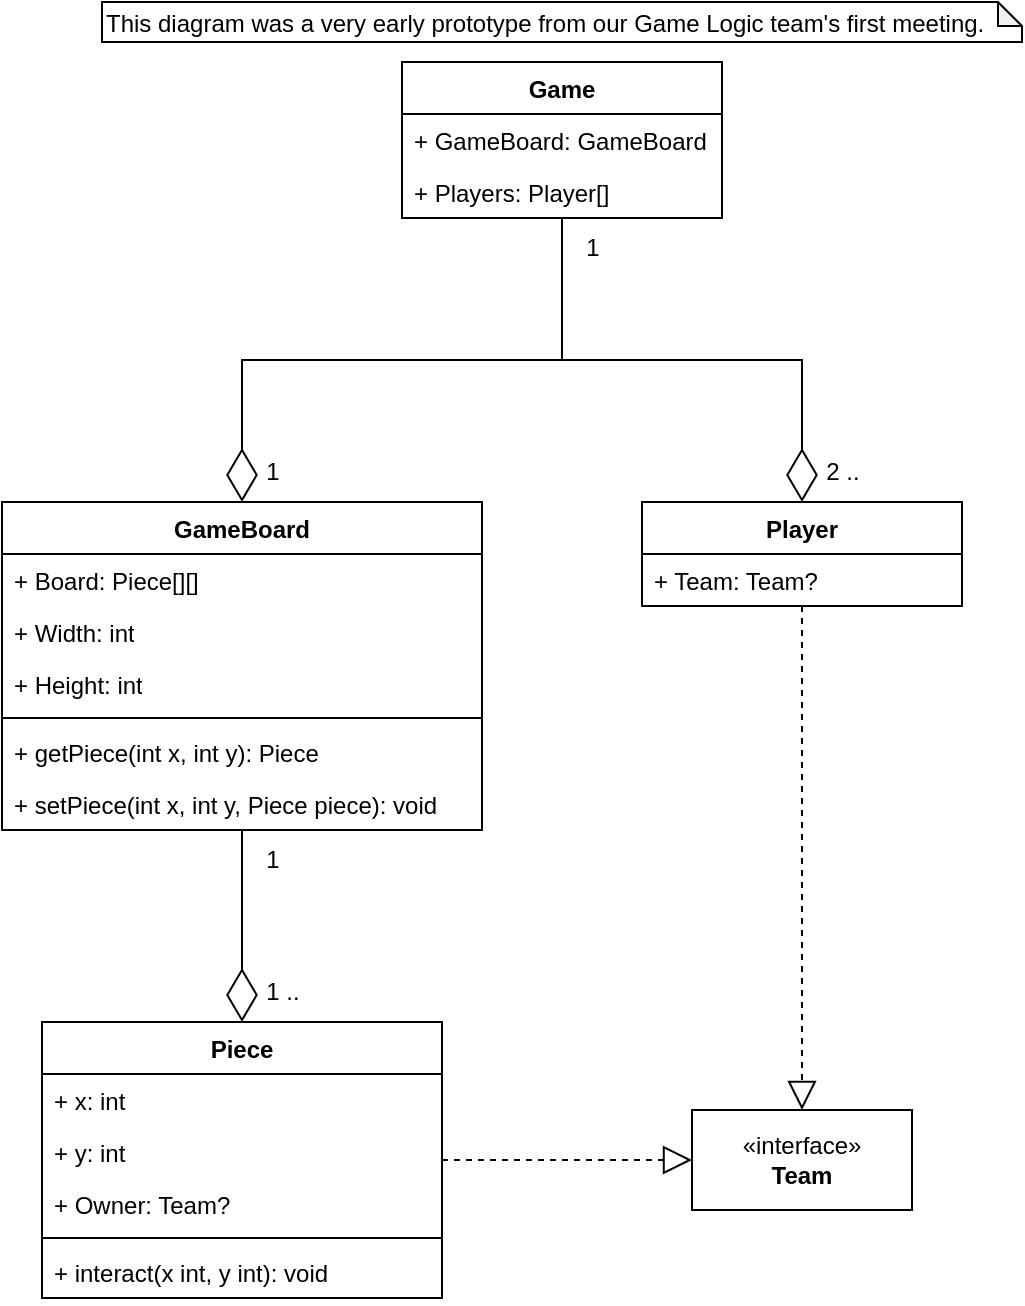 <mxfile version="26.0.16">
  <diagram name="Page-1" id="BtkNLjgq92ewmw66F5Rd">
    <mxGraphModel dx="1434" dy="836" grid="1" gridSize="10" guides="1" tooltips="1" connect="1" arrows="1" fold="1" page="1" pageScale="1" pageWidth="850" pageHeight="1100" background="#ffffff" math="0" shadow="0">
      <root>
        <mxCell id="0" />
        <mxCell id="1" parent="0" />
        <mxCell id="CMQk0Si9e9LeFETgrZ4B-1" value="Game" style="swimlane;fontStyle=1;align=center;verticalAlign=top;childLayout=stackLayout;horizontal=1;startSize=26;horizontalStack=0;resizeParent=1;resizeParentMax=0;resizeLast=0;collapsible=1;marginBottom=0;whiteSpace=wrap;html=1;" parent="1" vertex="1">
          <mxGeometry x="360" y="60" width="160" height="78" as="geometry" />
        </mxCell>
        <mxCell id="CMQk0Si9e9LeFETgrZ4B-2" value="+ GameBoard: GameBoard" style="text;strokeColor=none;fillColor=none;align=left;verticalAlign=top;spacingLeft=4;spacingRight=4;overflow=hidden;rotatable=0;points=[[0,0.5],[1,0.5]];portConstraint=eastwest;whiteSpace=wrap;html=1;" parent="CMQk0Si9e9LeFETgrZ4B-1" vertex="1">
          <mxGeometry y="26" width="160" height="26" as="geometry" />
        </mxCell>
        <mxCell id="CMQk0Si9e9LeFETgrZ4B-6" value="+ Players: Player[]" style="text;strokeColor=none;fillColor=none;align=left;verticalAlign=top;spacingLeft=4;spacingRight=4;overflow=hidden;rotatable=0;points=[[0,0.5],[1,0.5]];portConstraint=eastwest;whiteSpace=wrap;html=1;" parent="CMQk0Si9e9LeFETgrZ4B-1" vertex="1">
          <mxGeometry y="52" width="160" height="26" as="geometry" />
        </mxCell>
        <mxCell id="CMQk0Si9e9LeFETgrZ4B-5" value="«interface»&lt;br&gt;&lt;b&gt;Team&lt;/b&gt;" style="html=1;whiteSpace=wrap;" parent="1" vertex="1">
          <mxGeometry x="505" y="584" width="110" height="50" as="geometry" />
        </mxCell>
        <mxCell id="CMQk0Si9e9LeFETgrZ4B-7" value="GameBoard" style="swimlane;fontStyle=1;align=center;verticalAlign=top;childLayout=stackLayout;horizontal=1;startSize=26;horizontalStack=0;resizeParent=1;resizeParentMax=0;resizeLast=0;collapsible=1;marginBottom=0;whiteSpace=wrap;html=1;" parent="1" vertex="1">
          <mxGeometry x="160" y="280" width="240" height="164" as="geometry" />
        </mxCell>
        <mxCell id="CMQk0Si9e9LeFETgrZ4B-8" value="+ Board: Piece[][]" style="text;strokeColor=none;fillColor=none;align=left;verticalAlign=top;spacingLeft=4;spacingRight=4;overflow=hidden;rotatable=0;points=[[0,0.5],[1,0.5]];portConstraint=eastwest;whiteSpace=wrap;html=1;" parent="CMQk0Si9e9LeFETgrZ4B-7" vertex="1">
          <mxGeometry y="26" width="240" height="26" as="geometry" />
        </mxCell>
        <mxCell id="CMQk0Si9e9LeFETgrZ4B-20" value="+ Width: int" style="text;strokeColor=none;fillColor=none;align=left;verticalAlign=top;spacingLeft=4;spacingRight=4;overflow=hidden;rotatable=0;points=[[0,0.5],[1,0.5]];portConstraint=eastwest;whiteSpace=wrap;html=1;" parent="CMQk0Si9e9LeFETgrZ4B-7" vertex="1">
          <mxGeometry y="52" width="240" height="26" as="geometry" />
        </mxCell>
        <mxCell id="CMQk0Si9e9LeFETgrZ4B-21" value="+ Height: int" style="text;strokeColor=none;fillColor=none;align=left;verticalAlign=top;spacingLeft=4;spacingRight=4;overflow=hidden;rotatable=0;points=[[0,0.5],[1,0.5]];portConstraint=eastwest;whiteSpace=wrap;html=1;" parent="CMQk0Si9e9LeFETgrZ4B-7" vertex="1">
          <mxGeometry y="78" width="240" height="26" as="geometry" />
        </mxCell>
        <mxCell id="CMQk0Si9e9LeFETgrZ4B-40" value="" style="line;strokeWidth=1;fillColor=none;align=left;verticalAlign=middle;spacingTop=-1;spacingLeft=3;spacingRight=3;rotatable=0;labelPosition=right;points=[];portConstraint=eastwest;strokeColor=inherit;" parent="CMQk0Si9e9LeFETgrZ4B-7" vertex="1">
          <mxGeometry y="104" width="240" height="8" as="geometry" />
        </mxCell>
        <mxCell id="CMQk0Si9e9LeFETgrZ4B-41" value="+ getPiece(int x, int y): Piece" style="text;strokeColor=none;fillColor=none;align=left;verticalAlign=top;spacingLeft=4;spacingRight=4;overflow=hidden;rotatable=0;points=[[0,0.5],[1,0.5]];portConstraint=eastwest;whiteSpace=wrap;html=1;" parent="CMQk0Si9e9LeFETgrZ4B-7" vertex="1">
          <mxGeometry y="112" width="240" height="26" as="geometry" />
        </mxCell>
        <mxCell id="CMQk0Si9e9LeFETgrZ4B-42" value="+ setPiece(int x, int y, Piece piece): void" style="text;strokeColor=none;fillColor=none;align=left;verticalAlign=top;spacingLeft=4;spacingRight=4;overflow=hidden;rotatable=0;points=[[0,0.5],[1,0.5]];portConstraint=eastwest;whiteSpace=wrap;html=1;" parent="CMQk0Si9e9LeFETgrZ4B-7" vertex="1">
          <mxGeometry y="138" width="240" height="26" as="geometry" />
        </mxCell>
        <mxCell id="CMQk0Si9e9LeFETgrZ4B-12" value="Piece" style="swimlane;fontStyle=1;align=center;verticalAlign=top;childLayout=stackLayout;horizontal=1;startSize=26;horizontalStack=0;resizeParent=1;resizeParentMax=0;resizeLast=0;collapsible=1;marginBottom=0;whiteSpace=wrap;html=1;" parent="1" vertex="1">
          <mxGeometry x="180" y="540" width="200" height="138" as="geometry" />
        </mxCell>
        <mxCell id="CMQk0Si9e9LeFETgrZ4B-13" value="+ x: int" style="text;strokeColor=none;fillColor=none;align=left;verticalAlign=top;spacingLeft=4;spacingRight=4;overflow=hidden;rotatable=0;points=[[0,0.5],[1,0.5]];portConstraint=eastwest;whiteSpace=wrap;html=1;" parent="CMQk0Si9e9LeFETgrZ4B-12" vertex="1">
          <mxGeometry y="26" width="200" height="26" as="geometry" />
        </mxCell>
        <mxCell id="CMQk0Si9e9LeFETgrZ4B-22" value="+ y: int" style="text;strokeColor=none;fillColor=none;align=left;verticalAlign=top;spacingLeft=4;spacingRight=4;overflow=hidden;rotatable=0;points=[[0,0.5],[1,0.5]];portConstraint=eastwest;whiteSpace=wrap;html=1;" parent="CMQk0Si9e9LeFETgrZ4B-12" vertex="1">
          <mxGeometry y="52" width="200" height="26" as="geometry" />
        </mxCell>
        <mxCell id="CMQk0Si9e9LeFETgrZ4B-27" value="+ Owner: Team?" style="text;strokeColor=none;fillColor=none;align=left;verticalAlign=top;spacingLeft=4;spacingRight=4;overflow=hidden;rotatable=0;points=[[0,0.5],[1,0.5]];portConstraint=eastwest;whiteSpace=wrap;html=1;" parent="CMQk0Si9e9LeFETgrZ4B-12" vertex="1">
          <mxGeometry y="78" width="200" height="26" as="geometry" />
        </mxCell>
        <mxCell id="CMQk0Si9e9LeFETgrZ4B-14" value="" style="line;strokeWidth=1;fillColor=none;align=left;verticalAlign=middle;spacingTop=-1;spacingLeft=3;spacingRight=3;rotatable=0;labelPosition=right;points=[];portConstraint=eastwest;strokeColor=inherit;" parent="CMQk0Si9e9LeFETgrZ4B-12" vertex="1">
          <mxGeometry y="104" width="200" height="8" as="geometry" />
        </mxCell>
        <mxCell id="CMQk0Si9e9LeFETgrZ4B-15" value="+ interact(x int, y int): void" style="text;strokeColor=none;fillColor=none;align=left;verticalAlign=top;spacingLeft=4;spacingRight=4;overflow=hidden;rotatable=0;points=[[0,0.5],[1,0.5]];portConstraint=eastwest;whiteSpace=wrap;html=1;" parent="CMQk0Si9e9LeFETgrZ4B-12" vertex="1">
          <mxGeometry y="112" width="200" height="26" as="geometry" />
        </mxCell>
        <mxCell id="CMQk0Si9e9LeFETgrZ4B-23" value="Player" style="swimlane;fontStyle=1;align=center;verticalAlign=top;childLayout=stackLayout;horizontal=1;startSize=26;horizontalStack=0;resizeParent=1;resizeParentMax=0;resizeLast=0;collapsible=1;marginBottom=0;whiteSpace=wrap;html=1;" parent="1" vertex="1">
          <mxGeometry x="480" y="280" width="160" height="52" as="geometry" />
        </mxCell>
        <mxCell id="CMQk0Si9e9LeFETgrZ4B-24" value="+ Team: Team?" style="text;strokeColor=none;fillColor=none;align=left;verticalAlign=top;spacingLeft=4;spacingRight=4;overflow=hidden;rotatable=0;points=[[0,0.5],[1,0.5]];portConstraint=eastwest;whiteSpace=wrap;html=1;" parent="CMQk0Si9e9LeFETgrZ4B-23" vertex="1">
          <mxGeometry y="26" width="160" height="26" as="geometry" />
        </mxCell>
        <mxCell id="CMQk0Si9e9LeFETgrZ4B-30" value="" style="endArrow=diamondThin;endFill=0;endSize=24;html=1;rounded=0;edgeStyle=orthogonalEdgeStyle;" parent="1" source="CMQk0Si9e9LeFETgrZ4B-1" target="CMQk0Si9e9LeFETgrZ4B-7" edge="1">
          <mxGeometry width="160" relative="1" as="geometry">
            <mxPoint x="370" y="160" as="sourcePoint" />
            <mxPoint x="530" y="160" as="targetPoint" />
          </mxGeometry>
        </mxCell>
        <mxCell id="CMQk0Si9e9LeFETgrZ4B-31" value="" style="endArrow=diamondThin;endFill=0;endSize=24;html=1;rounded=0;edgeStyle=orthogonalEdgeStyle;" parent="1" source="CMQk0Si9e9LeFETgrZ4B-7" target="CMQk0Si9e9LeFETgrZ4B-12" edge="1">
          <mxGeometry width="160" relative="1" as="geometry">
            <mxPoint x="105" y="352" as="sourcePoint" />
            <mxPoint x="265" y="352" as="targetPoint" />
          </mxGeometry>
        </mxCell>
        <mxCell id="CMQk0Si9e9LeFETgrZ4B-32" value="" style="endArrow=diamondThin;endFill=0;endSize=24;html=1;rounded=0;edgeStyle=orthogonalEdgeStyle;" parent="1" source="CMQk0Si9e9LeFETgrZ4B-1" target="CMQk0Si9e9LeFETgrZ4B-23" edge="1">
          <mxGeometry width="160" relative="1" as="geometry">
            <mxPoint x="570" y="150" as="sourcePoint" />
            <mxPoint x="730" y="150" as="targetPoint" />
          </mxGeometry>
        </mxCell>
        <mxCell id="CMQk0Si9e9LeFETgrZ4B-33" value="1" style="text;html=1;align=center;verticalAlign=middle;resizable=0;points=[];autosize=1;strokeColor=none;fillColor=none;" parent="1" vertex="1">
          <mxGeometry x="440" y="138" width="30" height="30" as="geometry" />
        </mxCell>
        <mxCell id="CMQk0Si9e9LeFETgrZ4B-34" value="2 .." style="text;html=1;align=center;verticalAlign=middle;resizable=0;points=[];autosize=1;strokeColor=none;fillColor=none;" parent="1" vertex="1">
          <mxGeometry x="560" y="250" width="40" height="30" as="geometry" />
        </mxCell>
        <mxCell id="CMQk0Si9e9LeFETgrZ4B-35" value="1" style="text;html=1;align=center;verticalAlign=middle;resizable=0;points=[];autosize=1;strokeColor=none;fillColor=none;" parent="1" vertex="1">
          <mxGeometry x="280" y="250" width="30" height="30" as="geometry" />
        </mxCell>
        <mxCell id="CMQk0Si9e9LeFETgrZ4B-36" value="1" style="text;html=1;align=center;verticalAlign=middle;resizable=0;points=[];autosize=1;strokeColor=none;fillColor=none;" parent="1" vertex="1">
          <mxGeometry x="280" y="444" width="30" height="30" as="geometry" />
        </mxCell>
        <mxCell id="CMQk0Si9e9LeFETgrZ4B-37" value="1 .." style="text;html=1;align=center;verticalAlign=middle;resizable=0;points=[];autosize=1;strokeColor=none;fillColor=none;" parent="1" vertex="1">
          <mxGeometry x="280" y="510" width="40" height="30" as="geometry" />
        </mxCell>
        <mxCell id="CMQk0Si9e9LeFETgrZ4B-38" value="" style="endArrow=block;dashed=1;endFill=0;endSize=12;html=1;rounded=0;edgeStyle=orthogonalEdgeStyle;" parent="1" source="CMQk0Si9e9LeFETgrZ4B-12" target="CMQk0Si9e9LeFETgrZ4B-5" edge="1">
          <mxGeometry width="160" relative="1" as="geometry">
            <mxPoint x="560" y="510" as="sourcePoint" />
            <mxPoint x="720" y="510" as="targetPoint" />
          </mxGeometry>
        </mxCell>
        <mxCell id="CMQk0Si9e9LeFETgrZ4B-39" value="" style="endArrow=block;dashed=1;endFill=0;endSize=12;html=1;rounded=0;edgeStyle=orthogonalEdgeStyle;" parent="1" source="CMQk0Si9e9LeFETgrZ4B-23" target="CMQk0Si9e9LeFETgrZ4B-5" edge="1">
          <mxGeometry width="160" relative="1" as="geometry">
            <mxPoint x="710" y="320" as="sourcePoint" />
            <mxPoint x="870" y="320" as="targetPoint" />
          </mxGeometry>
        </mxCell>
        <mxCell id="JJ-PHoQsl7u1V4npcd4e-2" value="&lt;span style=&quot;text-wrap-mode: nowrap;&quot;&gt;This diagram was a very early prototype from our Game Logic team&#39;s first meeting.&lt;/span&gt;" style="shape=note;whiteSpace=wrap;html=1;backgroundOutline=1;darkOpacity=0.05;align=left;verticalAlign=bottom;size=12;" vertex="1" parent="1">
          <mxGeometry x="210" y="30" width="460" height="20" as="geometry" />
        </mxCell>
      </root>
    </mxGraphModel>
  </diagram>
</mxfile>
